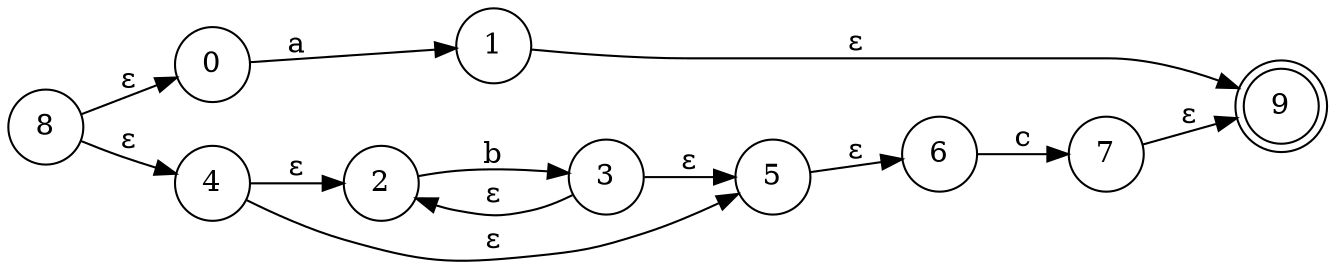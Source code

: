 digraph {
    rankdir=LR;
    node [shape=circle];
    9 [shape=doublecircle];
    0 -> 1 [label="a"];
    1 -> 9 [label="ε"];
    2 -> 3 [label="b"];
    3 -> 5 [label="ε"];
    3 -> 2 [label="ε"];
    4 -> 2 [label="ε"];
    4 -> 5 [label="ε"];
    5 -> 6 [label="ε"];
    6 -> 7 [label="c"];
    7 -> 9 [label="ε"];
    8 -> 0 [label="ε"];
    8 -> 4 [label="ε"];
}
